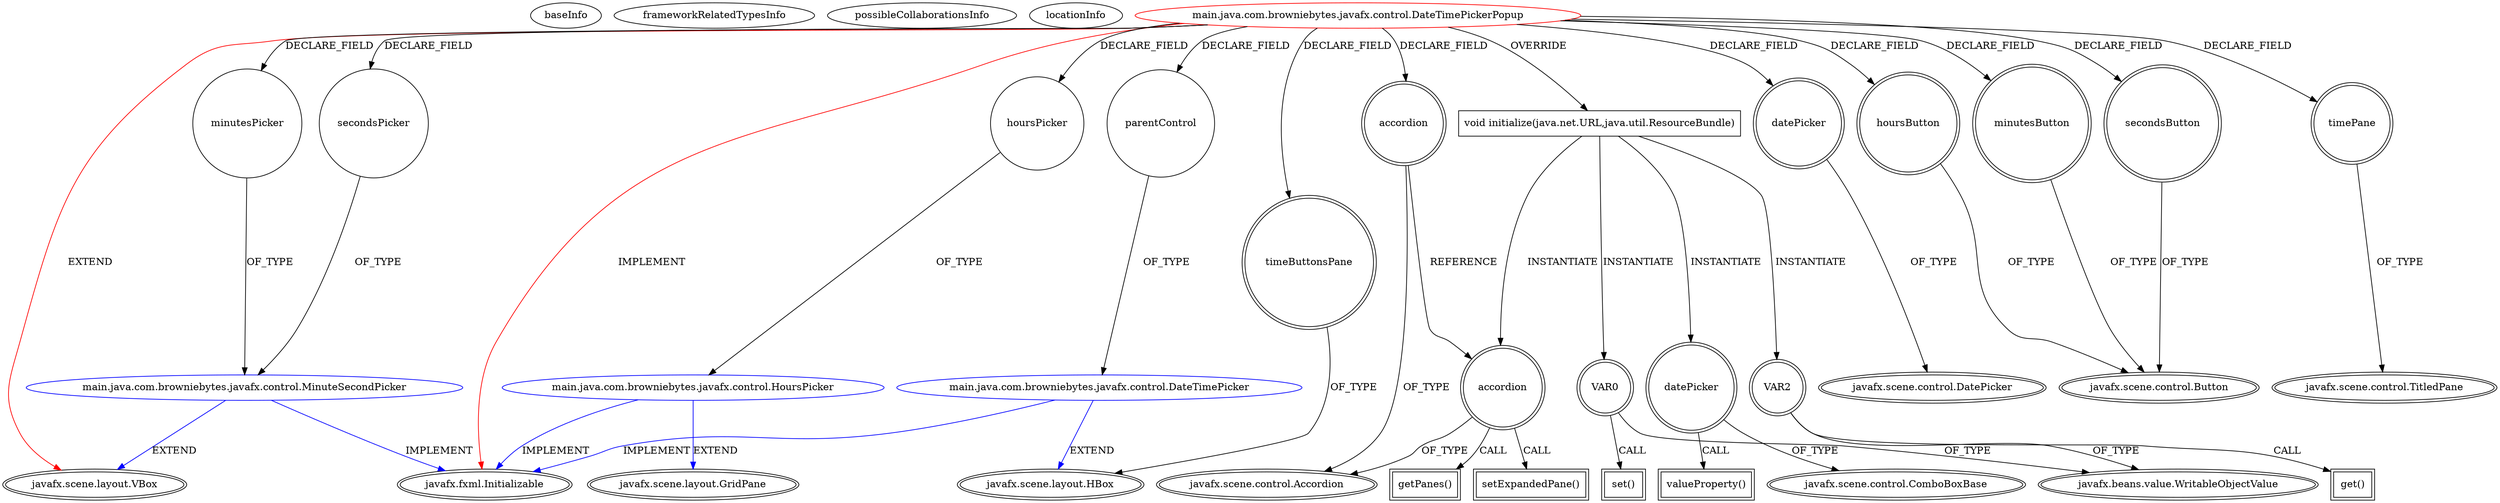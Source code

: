 digraph {
baseInfo[graphId=4456,category="extension_graph",isAnonymous=false,possibleRelation=true]
frameworkRelatedTypesInfo[0="javafx.scene.layout.VBox",1="javafx.fxml.Initializable"]
possibleCollaborationsInfo[0="4456~FIELD_DECLARATION-~javafx.scene.layout.VBox javafx.fxml.Initializable ~javafx.scene.layout.HBox javafx.fxml.Initializable ~false~false",1="4456~FIELD_DECLARATION-~javafx.scene.layout.VBox javafx.fxml.Initializable ~javafx.scene.layout.GridPane javafx.fxml.Initializable ~false~false",2="4456~FIELD_DECLARATION-FIELD_DECLARATION-~javafx.scene.layout.VBox javafx.fxml.Initializable ~javafx.scene.layout.VBox javafx.fxml.Initializable ~false~false"]
locationInfo[projectName="taipeiben-DateTimePicker",filePath="/taipeiben-DateTimePicker/DateTimePicker-master/src/main/java/com/browniebytes/javafx/control/DateTimePickerPopup.java",contextSignature="DateTimePickerPopup",graphId="4456"]
0[label="main.java.com.browniebytes.javafx.control.DateTimePickerPopup",vertexType="ROOT_CLIENT_CLASS_DECLARATION",isFrameworkType=false,color=red]
1[label="javafx.scene.layout.VBox",vertexType="FRAMEWORK_CLASS_TYPE",isFrameworkType=true,peripheries=2]
2[label="javafx.fxml.Initializable",vertexType="FRAMEWORK_INTERFACE_TYPE",isFrameworkType=true,peripheries=2]
3[label="accordion",vertexType="FIELD_DECLARATION",isFrameworkType=true,peripheries=2,shape=circle]
4[label="javafx.scene.control.Accordion",vertexType="FRAMEWORK_CLASS_TYPE",isFrameworkType=true,peripheries=2]
5[label="datePicker",vertexType="FIELD_DECLARATION",isFrameworkType=true,peripheries=2,shape=circle]
6[label="javafx.scene.control.DatePicker",vertexType="FRAMEWORK_CLASS_TYPE",isFrameworkType=true,peripheries=2]
7[label="hoursButton",vertexType="FIELD_DECLARATION",isFrameworkType=true,peripheries=2,shape=circle]
8[label="javafx.scene.control.Button",vertexType="FRAMEWORK_CLASS_TYPE",isFrameworkType=true,peripheries=2]
9[label="hoursPicker",vertexType="FIELD_DECLARATION",isFrameworkType=false,shape=circle]
10[label="main.java.com.browniebytes.javafx.control.HoursPicker",vertexType="REFERENCE_CLIENT_CLASS_DECLARATION",isFrameworkType=false,color=blue]
11[label="javafx.scene.layout.GridPane",vertexType="FRAMEWORK_CLASS_TYPE",isFrameworkType=true,peripheries=2]
13[label="minutesButton",vertexType="FIELD_DECLARATION",isFrameworkType=true,peripheries=2,shape=circle]
15[label="minutesPicker",vertexType="FIELD_DECLARATION",isFrameworkType=false,shape=circle]
16[label="main.java.com.browniebytes.javafx.control.MinuteSecondPicker",vertexType="REFERENCE_CLIENT_CLASS_DECLARATION",isFrameworkType=false,color=blue]
19[label="parentControl",vertexType="FIELD_DECLARATION",isFrameworkType=false,shape=circle]
20[label="main.java.com.browniebytes.javafx.control.DateTimePicker",vertexType="REFERENCE_CLIENT_CLASS_DECLARATION",isFrameworkType=false,color=blue]
21[label="javafx.scene.layout.HBox",vertexType="FRAMEWORK_CLASS_TYPE",isFrameworkType=true,peripheries=2]
23[label="secondsButton",vertexType="FIELD_DECLARATION",isFrameworkType=true,peripheries=2,shape=circle]
25[label="secondsPicker",vertexType="FIELD_DECLARATION",isFrameworkType=false,shape=circle]
27[label="timeButtonsPane",vertexType="FIELD_DECLARATION",isFrameworkType=true,peripheries=2,shape=circle]
29[label="timePane",vertexType="FIELD_DECLARATION",isFrameworkType=true,peripheries=2,shape=circle]
30[label="javafx.scene.control.TitledPane",vertexType="FRAMEWORK_CLASS_TYPE",isFrameworkType=true,peripheries=2]
31[label="void initialize(java.net.URL,java.util.ResourceBundle)",vertexType="OVERRIDING_METHOD_DECLARATION",isFrameworkType=false,shape=box]
32[label="VAR0",vertexType="VARIABLE_EXPRESION",isFrameworkType=true,peripheries=2,shape=circle]
34[label="javafx.beans.value.WritableObjectValue",vertexType="FRAMEWORK_INTERFACE_TYPE",isFrameworkType=true,peripheries=2]
33[label="set()",vertexType="INSIDE_CALL",isFrameworkType=true,peripheries=2,shape=box]
35[label="datePicker",vertexType="VARIABLE_EXPRESION",isFrameworkType=true,peripheries=2,shape=circle]
37[label="javafx.scene.control.ComboBoxBase",vertexType="FRAMEWORK_CLASS_TYPE",isFrameworkType=true,peripheries=2]
36[label="valueProperty()",vertexType="INSIDE_CALL",isFrameworkType=true,peripheries=2,shape=box]
38[label="VAR2",vertexType="VARIABLE_EXPRESION",isFrameworkType=true,peripheries=2,shape=circle]
39[label="get()",vertexType="INSIDE_CALL",isFrameworkType=true,peripheries=2,shape=box]
41[label="accordion",vertexType="VARIABLE_EXPRESION",isFrameworkType=true,peripheries=2,shape=circle]
42[label="setExpandedPane()",vertexType="INSIDE_CALL",isFrameworkType=true,peripheries=2,shape=box]
45[label="getPanes()",vertexType="INSIDE_CALL",isFrameworkType=true,peripheries=2,shape=box]
0->1[label="EXTEND",color=red]
0->2[label="IMPLEMENT",color=red]
0->3[label="DECLARE_FIELD"]
3->4[label="OF_TYPE"]
0->5[label="DECLARE_FIELD"]
5->6[label="OF_TYPE"]
0->7[label="DECLARE_FIELD"]
7->8[label="OF_TYPE"]
0->9[label="DECLARE_FIELD"]
10->11[label="EXTEND",color=blue]
10->2[label="IMPLEMENT",color=blue]
9->10[label="OF_TYPE"]
0->13[label="DECLARE_FIELD"]
13->8[label="OF_TYPE"]
0->15[label="DECLARE_FIELD"]
16->1[label="EXTEND",color=blue]
16->2[label="IMPLEMENT",color=blue]
15->16[label="OF_TYPE"]
0->19[label="DECLARE_FIELD"]
20->21[label="EXTEND",color=blue]
20->2[label="IMPLEMENT",color=blue]
19->20[label="OF_TYPE"]
0->23[label="DECLARE_FIELD"]
23->8[label="OF_TYPE"]
0->25[label="DECLARE_FIELD"]
25->16[label="OF_TYPE"]
0->27[label="DECLARE_FIELD"]
27->21[label="OF_TYPE"]
0->29[label="DECLARE_FIELD"]
29->30[label="OF_TYPE"]
0->31[label="OVERRIDE"]
31->32[label="INSTANTIATE"]
32->34[label="OF_TYPE"]
32->33[label="CALL"]
31->35[label="INSTANTIATE"]
35->37[label="OF_TYPE"]
35->36[label="CALL"]
31->38[label="INSTANTIATE"]
38->34[label="OF_TYPE"]
38->39[label="CALL"]
31->41[label="INSTANTIATE"]
3->41[label="REFERENCE"]
41->4[label="OF_TYPE"]
41->42[label="CALL"]
41->45[label="CALL"]
}
